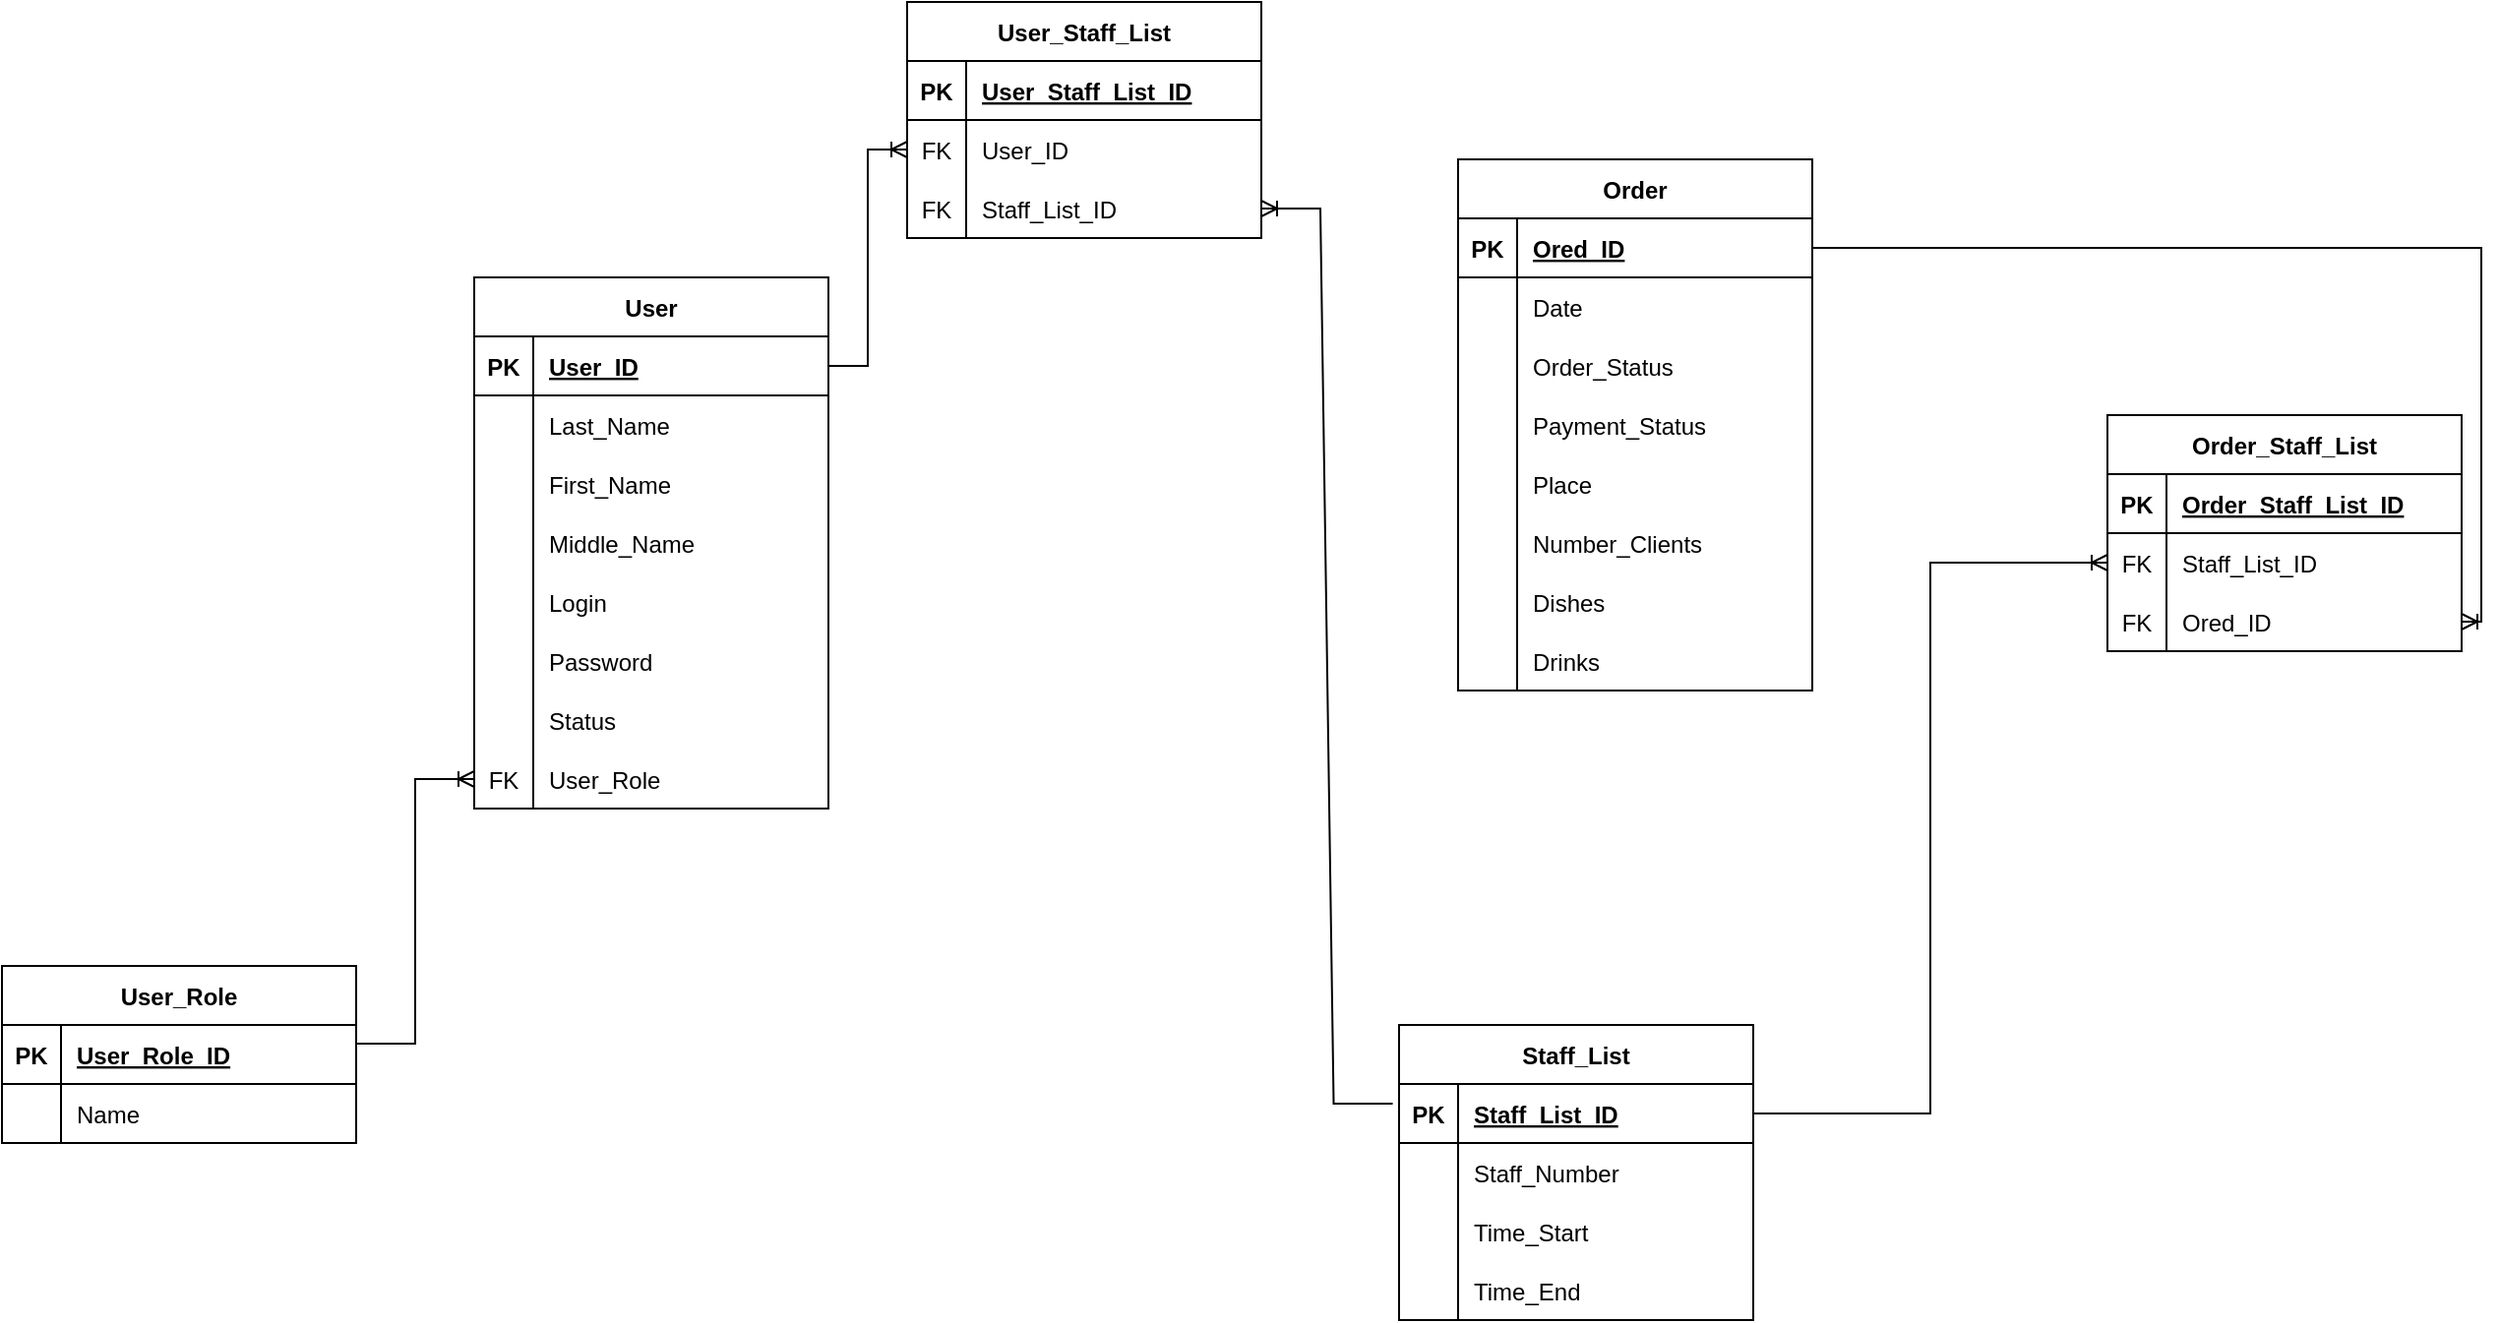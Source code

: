 <mxfile version="20.8.16" type="device"><diagram name="Страница 1" id="zB08UX2SYk8pVAGj40xr"><mxGraphModel dx="2261" dy="835" grid="1" gridSize="10" guides="1" tooltips="1" connect="1" arrows="1" fold="1" page="1" pageScale="1" pageWidth="827" pageHeight="1169" math="0" shadow="0"><root><mxCell id="0"/><mxCell id="1" parent="0"/><mxCell id="jlNFpB_S_XCwEvl9Wwfa-1" value="User" style="shape=table;startSize=30;container=1;collapsible=1;childLayout=tableLayout;fixedRows=1;rowLines=0;fontStyle=1;align=center;resizeLast=1;" vertex="1" parent="1"><mxGeometry x="50" y="140" width="180" height="270" as="geometry"/></mxCell><mxCell id="jlNFpB_S_XCwEvl9Wwfa-2" value="" style="shape=tableRow;horizontal=0;startSize=0;swimlaneHead=0;swimlaneBody=0;fillColor=none;collapsible=0;dropTarget=0;points=[[0,0.5],[1,0.5]];portConstraint=eastwest;top=0;left=0;right=0;bottom=1;" vertex="1" parent="jlNFpB_S_XCwEvl9Wwfa-1"><mxGeometry y="30" width="180" height="30" as="geometry"/></mxCell><mxCell id="jlNFpB_S_XCwEvl9Wwfa-3" value="PK" style="shape=partialRectangle;connectable=0;fillColor=none;top=0;left=0;bottom=0;right=0;fontStyle=1;overflow=hidden;" vertex="1" parent="jlNFpB_S_XCwEvl9Wwfa-2"><mxGeometry width="30" height="30" as="geometry"><mxRectangle width="30" height="30" as="alternateBounds"/></mxGeometry></mxCell><mxCell id="jlNFpB_S_XCwEvl9Wwfa-4" value="User_ID" style="shape=partialRectangle;connectable=0;fillColor=none;top=0;left=0;bottom=0;right=0;align=left;spacingLeft=6;fontStyle=5;overflow=hidden;" vertex="1" parent="jlNFpB_S_XCwEvl9Wwfa-2"><mxGeometry x="30" width="150" height="30" as="geometry"><mxRectangle width="150" height="30" as="alternateBounds"/></mxGeometry></mxCell><mxCell id="jlNFpB_S_XCwEvl9Wwfa-5" value="" style="shape=tableRow;horizontal=0;startSize=0;swimlaneHead=0;swimlaneBody=0;fillColor=none;collapsible=0;dropTarget=0;points=[[0,0.5],[1,0.5]];portConstraint=eastwest;top=0;left=0;right=0;bottom=0;" vertex="1" parent="jlNFpB_S_XCwEvl9Wwfa-1"><mxGeometry y="60" width="180" height="30" as="geometry"/></mxCell><mxCell id="jlNFpB_S_XCwEvl9Wwfa-6" value="" style="shape=partialRectangle;connectable=0;fillColor=none;top=0;left=0;bottom=0;right=0;editable=1;overflow=hidden;" vertex="1" parent="jlNFpB_S_XCwEvl9Wwfa-5"><mxGeometry width="30" height="30" as="geometry"><mxRectangle width="30" height="30" as="alternateBounds"/></mxGeometry></mxCell><mxCell id="jlNFpB_S_XCwEvl9Wwfa-7" value="Last_Name" style="shape=partialRectangle;connectable=0;fillColor=none;top=0;left=0;bottom=0;right=0;align=left;spacingLeft=6;overflow=hidden;" vertex="1" parent="jlNFpB_S_XCwEvl9Wwfa-5"><mxGeometry x="30" width="150" height="30" as="geometry"><mxRectangle width="150" height="30" as="alternateBounds"/></mxGeometry></mxCell><mxCell id="jlNFpB_S_XCwEvl9Wwfa-8" value="" style="shape=tableRow;horizontal=0;startSize=0;swimlaneHead=0;swimlaneBody=0;fillColor=none;collapsible=0;dropTarget=0;points=[[0,0.5],[1,0.5]];portConstraint=eastwest;top=0;left=0;right=0;bottom=0;" vertex="1" parent="jlNFpB_S_XCwEvl9Wwfa-1"><mxGeometry y="90" width="180" height="30" as="geometry"/></mxCell><mxCell id="jlNFpB_S_XCwEvl9Wwfa-9" value="" style="shape=partialRectangle;connectable=0;fillColor=none;top=0;left=0;bottom=0;right=0;editable=1;overflow=hidden;" vertex="1" parent="jlNFpB_S_XCwEvl9Wwfa-8"><mxGeometry width="30" height="30" as="geometry"><mxRectangle width="30" height="30" as="alternateBounds"/></mxGeometry></mxCell><mxCell id="jlNFpB_S_XCwEvl9Wwfa-10" value="First_Name" style="shape=partialRectangle;connectable=0;fillColor=none;top=0;left=0;bottom=0;right=0;align=left;spacingLeft=6;overflow=hidden;" vertex="1" parent="jlNFpB_S_XCwEvl9Wwfa-8"><mxGeometry x="30" width="150" height="30" as="geometry"><mxRectangle width="150" height="30" as="alternateBounds"/></mxGeometry></mxCell><mxCell id="jlNFpB_S_XCwEvl9Wwfa-11" value="" style="shape=tableRow;horizontal=0;startSize=0;swimlaneHead=0;swimlaneBody=0;fillColor=none;collapsible=0;dropTarget=0;points=[[0,0.5],[1,0.5]];portConstraint=eastwest;top=0;left=0;right=0;bottom=0;" vertex="1" parent="jlNFpB_S_XCwEvl9Wwfa-1"><mxGeometry y="120" width="180" height="30" as="geometry"/></mxCell><mxCell id="jlNFpB_S_XCwEvl9Wwfa-12" value="" style="shape=partialRectangle;connectable=0;fillColor=none;top=0;left=0;bottom=0;right=0;editable=1;overflow=hidden;" vertex="1" parent="jlNFpB_S_XCwEvl9Wwfa-11"><mxGeometry width="30" height="30" as="geometry"><mxRectangle width="30" height="30" as="alternateBounds"/></mxGeometry></mxCell><mxCell id="jlNFpB_S_XCwEvl9Wwfa-13" value="Middle_Name" style="shape=partialRectangle;connectable=0;fillColor=none;top=0;left=0;bottom=0;right=0;align=left;spacingLeft=6;overflow=hidden;" vertex="1" parent="jlNFpB_S_XCwEvl9Wwfa-11"><mxGeometry x="30" width="150" height="30" as="geometry"><mxRectangle width="150" height="30" as="alternateBounds"/></mxGeometry></mxCell><mxCell id="jlNFpB_S_XCwEvl9Wwfa-66" value="" style="shape=tableRow;horizontal=0;startSize=0;swimlaneHead=0;swimlaneBody=0;fillColor=none;collapsible=0;dropTarget=0;points=[[0,0.5],[1,0.5]];portConstraint=eastwest;top=0;left=0;right=0;bottom=0;" vertex="1" parent="jlNFpB_S_XCwEvl9Wwfa-1"><mxGeometry y="150" width="180" height="30" as="geometry"/></mxCell><mxCell id="jlNFpB_S_XCwEvl9Wwfa-67" value="" style="shape=partialRectangle;connectable=0;fillColor=none;top=0;left=0;bottom=0;right=0;editable=1;overflow=hidden;" vertex="1" parent="jlNFpB_S_XCwEvl9Wwfa-66"><mxGeometry width="30" height="30" as="geometry"><mxRectangle width="30" height="30" as="alternateBounds"/></mxGeometry></mxCell><mxCell id="jlNFpB_S_XCwEvl9Wwfa-68" value="Login" style="shape=partialRectangle;connectable=0;fillColor=none;top=0;left=0;bottom=0;right=0;align=left;spacingLeft=6;overflow=hidden;" vertex="1" parent="jlNFpB_S_XCwEvl9Wwfa-66"><mxGeometry x="30" width="150" height="30" as="geometry"><mxRectangle width="150" height="30" as="alternateBounds"/></mxGeometry></mxCell><mxCell id="jlNFpB_S_XCwEvl9Wwfa-69" value="" style="shape=tableRow;horizontal=0;startSize=0;swimlaneHead=0;swimlaneBody=0;fillColor=none;collapsible=0;dropTarget=0;points=[[0,0.5],[1,0.5]];portConstraint=eastwest;top=0;left=0;right=0;bottom=0;" vertex="1" parent="jlNFpB_S_XCwEvl9Wwfa-1"><mxGeometry y="180" width="180" height="30" as="geometry"/></mxCell><mxCell id="jlNFpB_S_XCwEvl9Wwfa-70" value="" style="shape=partialRectangle;connectable=0;fillColor=none;top=0;left=0;bottom=0;right=0;editable=1;overflow=hidden;" vertex="1" parent="jlNFpB_S_XCwEvl9Wwfa-69"><mxGeometry width="30" height="30" as="geometry"><mxRectangle width="30" height="30" as="alternateBounds"/></mxGeometry></mxCell><mxCell id="jlNFpB_S_XCwEvl9Wwfa-71" value="Password" style="shape=partialRectangle;connectable=0;fillColor=none;top=0;left=0;bottom=0;right=0;align=left;spacingLeft=6;overflow=hidden;" vertex="1" parent="jlNFpB_S_XCwEvl9Wwfa-69"><mxGeometry x="30" width="150" height="30" as="geometry"><mxRectangle width="150" height="30" as="alternateBounds"/></mxGeometry></mxCell><mxCell id="jlNFpB_S_XCwEvl9Wwfa-72" value="" style="shape=tableRow;horizontal=0;startSize=0;swimlaneHead=0;swimlaneBody=0;fillColor=none;collapsible=0;dropTarget=0;points=[[0,0.5],[1,0.5]];portConstraint=eastwest;top=0;left=0;right=0;bottom=0;" vertex="1" parent="jlNFpB_S_XCwEvl9Wwfa-1"><mxGeometry y="210" width="180" height="30" as="geometry"/></mxCell><mxCell id="jlNFpB_S_XCwEvl9Wwfa-73" value="" style="shape=partialRectangle;connectable=0;fillColor=none;top=0;left=0;bottom=0;right=0;editable=1;overflow=hidden;" vertex="1" parent="jlNFpB_S_XCwEvl9Wwfa-72"><mxGeometry width="30" height="30" as="geometry"><mxRectangle width="30" height="30" as="alternateBounds"/></mxGeometry></mxCell><mxCell id="jlNFpB_S_XCwEvl9Wwfa-74" value="Status" style="shape=partialRectangle;connectable=0;fillColor=none;top=0;left=0;bottom=0;right=0;align=left;spacingLeft=6;overflow=hidden;" vertex="1" parent="jlNFpB_S_XCwEvl9Wwfa-72"><mxGeometry x="30" width="150" height="30" as="geometry"><mxRectangle width="150" height="30" as="alternateBounds"/></mxGeometry></mxCell><mxCell id="jlNFpB_S_XCwEvl9Wwfa-75" value="" style="shape=tableRow;horizontal=0;startSize=0;swimlaneHead=0;swimlaneBody=0;fillColor=none;collapsible=0;dropTarget=0;points=[[0,0.5],[1,0.5]];portConstraint=eastwest;top=0;left=0;right=0;bottom=0;" vertex="1" parent="jlNFpB_S_XCwEvl9Wwfa-1"><mxGeometry y="240" width="180" height="30" as="geometry"/></mxCell><mxCell id="jlNFpB_S_XCwEvl9Wwfa-76" value="FK" style="shape=partialRectangle;connectable=0;fillColor=none;top=0;left=0;bottom=0;right=0;fontStyle=0;overflow=hidden;" vertex="1" parent="jlNFpB_S_XCwEvl9Wwfa-75"><mxGeometry width="30" height="30" as="geometry"><mxRectangle width="30" height="30" as="alternateBounds"/></mxGeometry></mxCell><mxCell id="jlNFpB_S_XCwEvl9Wwfa-77" value="User_Role" style="shape=partialRectangle;connectable=0;fillColor=none;top=0;left=0;bottom=0;right=0;align=left;spacingLeft=6;fontStyle=0;overflow=hidden;" vertex="1" parent="jlNFpB_S_XCwEvl9Wwfa-75"><mxGeometry x="30" width="150" height="30" as="geometry"><mxRectangle width="150" height="30" as="alternateBounds"/></mxGeometry></mxCell><mxCell id="jlNFpB_S_XCwEvl9Wwfa-14" value="Order" style="shape=table;startSize=30;container=1;collapsible=1;childLayout=tableLayout;fixedRows=1;rowLines=0;fontStyle=1;align=center;resizeLast=1;" vertex="1" parent="1"><mxGeometry x="550" y="80" width="180" height="270" as="geometry"/></mxCell><mxCell id="jlNFpB_S_XCwEvl9Wwfa-15" value="" style="shape=tableRow;horizontal=0;startSize=0;swimlaneHead=0;swimlaneBody=0;fillColor=none;collapsible=0;dropTarget=0;points=[[0,0.5],[1,0.5]];portConstraint=eastwest;top=0;left=0;right=0;bottom=1;" vertex="1" parent="jlNFpB_S_XCwEvl9Wwfa-14"><mxGeometry y="30" width="180" height="30" as="geometry"/></mxCell><mxCell id="jlNFpB_S_XCwEvl9Wwfa-16" value="PK" style="shape=partialRectangle;connectable=0;fillColor=none;top=0;left=0;bottom=0;right=0;fontStyle=1;overflow=hidden;" vertex="1" parent="jlNFpB_S_XCwEvl9Wwfa-15"><mxGeometry width="30" height="30" as="geometry"><mxRectangle width="30" height="30" as="alternateBounds"/></mxGeometry></mxCell><mxCell id="jlNFpB_S_XCwEvl9Wwfa-17" value="Ored_ID" style="shape=partialRectangle;connectable=0;fillColor=none;top=0;left=0;bottom=0;right=0;align=left;spacingLeft=6;fontStyle=5;overflow=hidden;" vertex="1" parent="jlNFpB_S_XCwEvl9Wwfa-15"><mxGeometry x="30" width="150" height="30" as="geometry"><mxRectangle width="150" height="30" as="alternateBounds"/></mxGeometry></mxCell><mxCell id="jlNFpB_S_XCwEvl9Wwfa-18" value="" style="shape=tableRow;horizontal=0;startSize=0;swimlaneHead=0;swimlaneBody=0;fillColor=none;collapsible=0;dropTarget=0;points=[[0,0.5],[1,0.5]];portConstraint=eastwest;top=0;left=0;right=0;bottom=0;" vertex="1" parent="jlNFpB_S_XCwEvl9Wwfa-14"><mxGeometry y="60" width="180" height="30" as="geometry"/></mxCell><mxCell id="jlNFpB_S_XCwEvl9Wwfa-19" value="" style="shape=partialRectangle;connectable=0;fillColor=none;top=0;left=0;bottom=0;right=0;editable=1;overflow=hidden;" vertex="1" parent="jlNFpB_S_XCwEvl9Wwfa-18"><mxGeometry width="30" height="30" as="geometry"><mxRectangle width="30" height="30" as="alternateBounds"/></mxGeometry></mxCell><mxCell id="jlNFpB_S_XCwEvl9Wwfa-20" value="Date" style="shape=partialRectangle;connectable=0;fillColor=none;top=0;left=0;bottom=0;right=0;align=left;spacingLeft=6;overflow=hidden;" vertex="1" parent="jlNFpB_S_XCwEvl9Wwfa-18"><mxGeometry x="30" width="150" height="30" as="geometry"><mxRectangle width="150" height="30" as="alternateBounds"/></mxGeometry></mxCell><mxCell id="jlNFpB_S_XCwEvl9Wwfa-21" value="" style="shape=tableRow;horizontal=0;startSize=0;swimlaneHead=0;swimlaneBody=0;fillColor=none;collapsible=0;dropTarget=0;points=[[0,0.5],[1,0.5]];portConstraint=eastwest;top=0;left=0;right=0;bottom=0;" vertex="1" parent="jlNFpB_S_XCwEvl9Wwfa-14"><mxGeometry y="90" width="180" height="30" as="geometry"/></mxCell><mxCell id="jlNFpB_S_XCwEvl9Wwfa-22" value="" style="shape=partialRectangle;connectable=0;fillColor=none;top=0;left=0;bottom=0;right=0;editable=1;overflow=hidden;" vertex="1" parent="jlNFpB_S_XCwEvl9Wwfa-21"><mxGeometry width="30" height="30" as="geometry"><mxRectangle width="30" height="30" as="alternateBounds"/></mxGeometry></mxCell><mxCell id="jlNFpB_S_XCwEvl9Wwfa-23" value="Order_Status" style="shape=partialRectangle;connectable=0;fillColor=none;top=0;left=0;bottom=0;right=0;align=left;spacingLeft=6;overflow=hidden;" vertex="1" parent="jlNFpB_S_XCwEvl9Wwfa-21"><mxGeometry x="30" width="150" height="30" as="geometry"><mxRectangle width="150" height="30" as="alternateBounds"/></mxGeometry></mxCell><mxCell id="jlNFpB_S_XCwEvl9Wwfa-24" value="" style="shape=tableRow;horizontal=0;startSize=0;swimlaneHead=0;swimlaneBody=0;fillColor=none;collapsible=0;dropTarget=0;points=[[0,0.5],[1,0.5]];portConstraint=eastwest;top=0;left=0;right=0;bottom=0;" vertex="1" parent="jlNFpB_S_XCwEvl9Wwfa-14"><mxGeometry y="120" width="180" height="30" as="geometry"/></mxCell><mxCell id="jlNFpB_S_XCwEvl9Wwfa-25" value="" style="shape=partialRectangle;connectable=0;fillColor=none;top=0;left=0;bottom=0;right=0;editable=1;overflow=hidden;" vertex="1" parent="jlNFpB_S_XCwEvl9Wwfa-24"><mxGeometry width="30" height="30" as="geometry"><mxRectangle width="30" height="30" as="alternateBounds"/></mxGeometry></mxCell><mxCell id="jlNFpB_S_XCwEvl9Wwfa-26" value="Payment_Status" style="shape=partialRectangle;connectable=0;fillColor=none;top=0;left=0;bottom=0;right=0;align=left;spacingLeft=6;overflow=hidden;" vertex="1" parent="jlNFpB_S_XCwEvl9Wwfa-24"><mxGeometry x="30" width="150" height="30" as="geometry"><mxRectangle width="150" height="30" as="alternateBounds"/></mxGeometry></mxCell><mxCell id="jlNFpB_S_XCwEvl9Wwfa-79" value="" style="shape=tableRow;horizontal=0;startSize=0;swimlaneHead=0;swimlaneBody=0;fillColor=none;collapsible=0;dropTarget=0;points=[[0,0.5],[1,0.5]];portConstraint=eastwest;top=0;left=0;right=0;bottom=0;" vertex="1" parent="jlNFpB_S_XCwEvl9Wwfa-14"><mxGeometry y="150" width="180" height="30" as="geometry"/></mxCell><mxCell id="jlNFpB_S_XCwEvl9Wwfa-80" value="" style="shape=partialRectangle;connectable=0;fillColor=none;top=0;left=0;bottom=0;right=0;editable=1;overflow=hidden;" vertex="1" parent="jlNFpB_S_XCwEvl9Wwfa-79"><mxGeometry width="30" height="30" as="geometry"><mxRectangle width="30" height="30" as="alternateBounds"/></mxGeometry></mxCell><mxCell id="jlNFpB_S_XCwEvl9Wwfa-81" value="Place" style="shape=partialRectangle;connectable=0;fillColor=none;top=0;left=0;bottom=0;right=0;align=left;spacingLeft=6;overflow=hidden;" vertex="1" parent="jlNFpB_S_XCwEvl9Wwfa-79"><mxGeometry x="30" width="150" height="30" as="geometry"><mxRectangle width="150" height="30" as="alternateBounds"/></mxGeometry></mxCell><mxCell id="jlNFpB_S_XCwEvl9Wwfa-82" value="" style="shape=tableRow;horizontal=0;startSize=0;swimlaneHead=0;swimlaneBody=0;fillColor=none;collapsible=0;dropTarget=0;points=[[0,0.5],[1,0.5]];portConstraint=eastwest;top=0;left=0;right=0;bottom=0;" vertex="1" parent="jlNFpB_S_XCwEvl9Wwfa-14"><mxGeometry y="180" width="180" height="30" as="geometry"/></mxCell><mxCell id="jlNFpB_S_XCwEvl9Wwfa-83" value="" style="shape=partialRectangle;connectable=0;fillColor=none;top=0;left=0;bottom=0;right=0;editable=1;overflow=hidden;" vertex="1" parent="jlNFpB_S_XCwEvl9Wwfa-82"><mxGeometry width="30" height="30" as="geometry"><mxRectangle width="30" height="30" as="alternateBounds"/></mxGeometry></mxCell><mxCell id="jlNFpB_S_XCwEvl9Wwfa-84" value="Number_Clients" style="shape=partialRectangle;connectable=0;fillColor=none;top=0;left=0;bottom=0;right=0;align=left;spacingLeft=6;overflow=hidden;" vertex="1" parent="jlNFpB_S_XCwEvl9Wwfa-82"><mxGeometry x="30" width="150" height="30" as="geometry"><mxRectangle width="150" height="30" as="alternateBounds"/></mxGeometry></mxCell><mxCell id="jlNFpB_S_XCwEvl9Wwfa-85" value="" style="shape=tableRow;horizontal=0;startSize=0;swimlaneHead=0;swimlaneBody=0;fillColor=none;collapsible=0;dropTarget=0;points=[[0,0.5],[1,0.5]];portConstraint=eastwest;top=0;left=0;right=0;bottom=0;" vertex="1" parent="jlNFpB_S_XCwEvl9Wwfa-14"><mxGeometry y="210" width="180" height="30" as="geometry"/></mxCell><mxCell id="jlNFpB_S_XCwEvl9Wwfa-86" value="" style="shape=partialRectangle;connectable=0;fillColor=none;top=0;left=0;bottom=0;right=0;editable=1;overflow=hidden;" vertex="1" parent="jlNFpB_S_XCwEvl9Wwfa-85"><mxGeometry width="30" height="30" as="geometry"><mxRectangle width="30" height="30" as="alternateBounds"/></mxGeometry></mxCell><mxCell id="jlNFpB_S_XCwEvl9Wwfa-87" value="Dishes" style="shape=partialRectangle;connectable=0;fillColor=none;top=0;left=0;bottom=0;right=0;align=left;spacingLeft=6;overflow=hidden;" vertex="1" parent="jlNFpB_S_XCwEvl9Wwfa-85"><mxGeometry x="30" width="150" height="30" as="geometry"><mxRectangle width="150" height="30" as="alternateBounds"/></mxGeometry></mxCell><mxCell id="jlNFpB_S_XCwEvl9Wwfa-88" value="" style="shape=tableRow;horizontal=0;startSize=0;swimlaneHead=0;swimlaneBody=0;fillColor=none;collapsible=0;dropTarget=0;points=[[0,0.5],[1,0.5]];portConstraint=eastwest;top=0;left=0;right=0;bottom=0;" vertex="1" parent="jlNFpB_S_XCwEvl9Wwfa-14"><mxGeometry y="240" width="180" height="30" as="geometry"/></mxCell><mxCell id="jlNFpB_S_XCwEvl9Wwfa-89" value="" style="shape=partialRectangle;connectable=0;fillColor=none;top=0;left=0;bottom=0;right=0;editable=1;overflow=hidden;" vertex="1" parent="jlNFpB_S_XCwEvl9Wwfa-88"><mxGeometry width="30" height="30" as="geometry"><mxRectangle width="30" height="30" as="alternateBounds"/></mxGeometry></mxCell><mxCell id="jlNFpB_S_XCwEvl9Wwfa-90" value="Drinks" style="shape=partialRectangle;connectable=0;fillColor=none;top=0;left=0;bottom=0;right=0;align=left;spacingLeft=6;overflow=hidden;" vertex="1" parent="jlNFpB_S_XCwEvl9Wwfa-88"><mxGeometry x="30" width="150" height="30" as="geometry"><mxRectangle width="150" height="30" as="alternateBounds"/></mxGeometry></mxCell><mxCell id="jlNFpB_S_XCwEvl9Wwfa-27" value="Staff_List" style="shape=table;startSize=30;container=1;collapsible=1;childLayout=tableLayout;fixedRows=1;rowLines=0;fontStyle=1;align=center;resizeLast=1;" vertex="1" parent="1"><mxGeometry x="520" y="520" width="180" height="150" as="geometry"/></mxCell><mxCell id="jlNFpB_S_XCwEvl9Wwfa-28" value="" style="shape=tableRow;horizontal=0;startSize=0;swimlaneHead=0;swimlaneBody=0;fillColor=none;collapsible=0;dropTarget=0;points=[[0,0.5],[1,0.5]];portConstraint=eastwest;top=0;left=0;right=0;bottom=1;" vertex="1" parent="jlNFpB_S_XCwEvl9Wwfa-27"><mxGeometry y="30" width="180" height="30" as="geometry"/></mxCell><mxCell id="jlNFpB_S_XCwEvl9Wwfa-29" value="PK" style="shape=partialRectangle;connectable=0;fillColor=none;top=0;left=0;bottom=0;right=0;fontStyle=1;overflow=hidden;" vertex="1" parent="jlNFpB_S_XCwEvl9Wwfa-28"><mxGeometry width="30" height="30" as="geometry"><mxRectangle width="30" height="30" as="alternateBounds"/></mxGeometry></mxCell><mxCell id="jlNFpB_S_XCwEvl9Wwfa-30" value="Staff_List_ID" style="shape=partialRectangle;connectable=0;fillColor=none;top=0;left=0;bottom=0;right=0;align=left;spacingLeft=6;fontStyle=5;overflow=hidden;" vertex="1" parent="jlNFpB_S_XCwEvl9Wwfa-28"><mxGeometry x="30" width="150" height="30" as="geometry"><mxRectangle width="150" height="30" as="alternateBounds"/></mxGeometry></mxCell><mxCell id="jlNFpB_S_XCwEvl9Wwfa-31" value="" style="shape=tableRow;horizontal=0;startSize=0;swimlaneHead=0;swimlaneBody=0;fillColor=none;collapsible=0;dropTarget=0;points=[[0,0.5],[1,0.5]];portConstraint=eastwest;top=0;left=0;right=0;bottom=0;" vertex="1" parent="jlNFpB_S_XCwEvl9Wwfa-27"><mxGeometry y="60" width="180" height="30" as="geometry"/></mxCell><mxCell id="jlNFpB_S_XCwEvl9Wwfa-32" value="" style="shape=partialRectangle;connectable=0;fillColor=none;top=0;left=0;bottom=0;right=0;editable=1;overflow=hidden;" vertex="1" parent="jlNFpB_S_XCwEvl9Wwfa-31"><mxGeometry width="30" height="30" as="geometry"><mxRectangle width="30" height="30" as="alternateBounds"/></mxGeometry></mxCell><mxCell id="jlNFpB_S_XCwEvl9Wwfa-33" value="Staff_Number" style="shape=partialRectangle;connectable=0;fillColor=none;top=0;left=0;bottom=0;right=0;align=left;spacingLeft=6;overflow=hidden;" vertex="1" parent="jlNFpB_S_XCwEvl9Wwfa-31"><mxGeometry x="30" width="150" height="30" as="geometry"><mxRectangle width="150" height="30" as="alternateBounds"/></mxGeometry></mxCell><mxCell id="jlNFpB_S_XCwEvl9Wwfa-34" value="" style="shape=tableRow;horizontal=0;startSize=0;swimlaneHead=0;swimlaneBody=0;fillColor=none;collapsible=0;dropTarget=0;points=[[0,0.5],[1,0.5]];portConstraint=eastwest;top=0;left=0;right=0;bottom=0;" vertex="1" parent="jlNFpB_S_XCwEvl9Wwfa-27"><mxGeometry y="90" width="180" height="30" as="geometry"/></mxCell><mxCell id="jlNFpB_S_XCwEvl9Wwfa-35" value="" style="shape=partialRectangle;connectable=0;fillColor=none;top=0;left=0;bottom=0;right=0;editable=1;overflow=hidden;" vertex="1" parent="jlNFpB_S_XCwEvl9Wwfa-34"><mxGeometry width="30" height="30" as="geometry"><mxRectangle width="30" height="30" as="alternateBounds"/></mxGeometry></mxCell><mxCell id="jlNFpB_S_XCwEvl9Wwfa-36" value="Time_Start" style="shape=partialRectangle;connectable=0;fillColor=none;top=0;left=0;bottom=0;right=0;align=left;spacingLeft=6;overflow=hidden;" vertex="1" parent="jlNFpB_S_XCwEvl9Wwfa-34"><mxGeometry x="30" width="150" height="30" as="geometry"><mxRectangle width="150" height="30" as="alternateBounds"/></mxGeometry></mxCell><mxCell id="jlNFpB_S_XCwEvl9Wwfa-37" value="" style="shape=tableRow;horizontal=0;startSize=0;swimlaneHead=0;swimlaneBody=0;fillColor=none;collapsible=0;dropTarget=0;points=[[0,0.5],[1,0.5]];portConstraint=eastwest;top=0;left=0;right=0;bottom=0;" vertex="1" parent="jlNFpB_S_XCwEvl9Wwfa-27"><mxGeometry y="120" width="180" height="30" as="geometry"/></mxCell><mxCell id="jlNFpB_S_XCwEvl9Wwfa-38" value="" style="shape=partialRectangle;connectable=0;fillColor=none;top=0;left=0;bottom=0;right=0;editable=1;overflow=hidden;" vertex="1" parent="jlNFpB_S_XCwEvl9Wwfa-37"><mxGeometry width="30" height="30" as="geometry"><mxRectangle width="30" height="30" as="alternateBounds"/></mxGeometry></mxCell><mxCell id="jlNFpB_S_XCwEvl9Wwfa-39" value="Time_End" style="shape=partialRectangle;connectable=0;fillColor=none;top=0;left=0;bottom=0;right=0;align=left;spacingLeft=6;overflow=hidden;" vertex="1" parent="jlNFpB_S_XCwEvl9Wwfa-37"><mxGeometry x="30" width="150" height="30" as="geometry"><mxRectangle width="150" height="30" as="alternateBounds"/></mxGeometry></mxCell><mxCell id="jlNFpB_S_XCwEvl9Wwfa-40" value="User_Role" style="shape=table;startSize=30;container=1;collapsible=1;childLayout=tableLayout;fixedRows=1;rowLines=0;fontStyle=1;align=center;resizeLast=1;" vertex="1" parent="1"><mxGeometry x="-190" y="490" width="180" height="90" as="geometry"/></mxCell><mxCell id="jlNFpB_S_XCwEvl9Wwfa-41" value="" style="shape=tableRow;horizontal=0;startSize=0;swimlaneHead=0;swimlaneBody=0;fillColor=none;collapsible=0;dropTarget=0;points=[[0,0.5],[1,0.5]];portConstraint=eastwest;top=0;left=0;right=0;bottom=1;" vertex="1" parent="jlNFpB_S_XCwEvl9Wwfa-40"><mxGeometry y="30" width="180" height="30" as="geometry"/></mxCell><mxCell id="jlNFpB_S_XCwEvl9Wwfa-42" value="PK" style="shape=partialRectangle;connectable=0;fillColor=none;top=0;left=0;bottom=0;right=0;fontStyle=1;overflow=hidden;" vertex="1" parent="jlNFpB_S_XCwEvl9Wwfa-41"><mxGeometry width="30" height="30" as="geometry"><mxRectangle width="30" height="30" as="alternateBounds"/></mxGeometry></mxCell><mxCell id="jlNFpB_S_XCwEvl9Wwfa-43" value="User_Role_ID" style="shape=partialRectangle;connectable=0;fillColor=none;top=0;left=0;bottom=0;right=0;align=left;spacingLeft=6;fontStyle=5;overflow=hidden;" vertex="1" parent="jlNFpB_S_XCwEvl9Wwfa-41"><mxGeometry x="30" width="150" height="30" as="geometry"><mxRectangle width="150" height="30" as="alternateBounds"/></mxGeometry></mxCell><mxCell id="jlNFpB_S_XCwEvl9Wwfa-44" value="" style="shape=tableRow;horizontal=0;startSize=0;swimlaneHead=0;swimlaneBody=0;fillColor=none;collapsible=0;dropTarget=0;points=[[0,0.5],[1,0.5]];portConstraint=eastwest;top=0;left=0;right=0;bottom=0;" vertex="1" parent="jlNFpB_S_XCwEvl9Wwfa-40"><mxGeometry y="60" width="180" height="30" as="geometry"/></mxCell><mxCell id="jlNFpB_S_XCwEvl9Wwfa-45" value="" style="shape=partialRectangle;connectable=0;fillColor=none;top=0;left=0;bottom=0;right=0;editable=1;overflow=hidden;" vertex="1" parent="jlNFpB_S_XCwEvl9Wwfa-44"><mxGeometry width="30" height="30" as="geometry"><mxRectangle width="30" height="30" as="alternateBounds"/></mxGeometry></mxCell><mxCell id="jlNFpB_S_XCwEvl9Wwfa-46" value="Name" style="shape=partialRectangle;connectable=0;fillColor=none;top=0;left=0;bottom=0;right=0;align=left;spacingLeft=6;overflow=hidden;" vertex="1" parent="jlNFpB_S_XCwEvl9Wwfa-44"><mxGeometry x="30" width="150" height="30" as="geometry"><mxRectangle width="150" height="30" as="alternateBounds"/></mxGeometry></mxCell><mxCell id="jlNFpB_S_XCwEvl9Wwfa-53" value="User_Staff_List" style="shape=table;startSize=30;container=1;collapsible=1;childLayout=tableLayout;fixedRows=1;rowLines=0;fontStyle=1;align=center;resizeLast=1;" vertex="1" parent="1"><mxGeometry x="270" width="180" height="120" as="geometry"/></mxCell><mxCell id="jlNFpB_S_XCwEvl9Wwfa-54" value="" style="shape=tableRow;horizontal=0;startSize=0;swimlaneHead=0;swimlaneBody=0;fillColor=none;collapsible=0;dropTarget=0;points=[[0,0.5],[1,0.5]];portConstraint=eastwest;top=0;left=0;right=0;bottom=1;" vertex="1" parent="jlNFpB_S_XCwEvl9Wwfa-53"><mxGeometry y="30" width="180" height="30" as="geometry"/></mxCell><mxCell id="jlNFpB_S_XCwEvl9Wwfa-55" value="PK" style="shape=partialRectangle;connectable=0;fillColor=none;top=0;left=0;bottom=0;right=0;fontStyle=1;overflow=hidden;" vertex="1" parent="jlNFpB_S_XCwEvl9Wwfa-54"><mxGeometry width="30" height="30" as="geometry"><mxRectangle width="30" height="30" as="alternateBounds"/></mxGeometry></mxCell><mxCell id="jlNFpB_S_XCwEvl9Wwfa-56" value="User_Staff_List_ID" style="shape=partialRectangle;connectable=0;fillColor=none;top=0;left=0;bottom=0;right=0;align=left;spacingLeft=6;fontStyle=5;overflow=hidden;" vertex="1" parent="jlNFpB_S_XCwEvl9Wwfa-54"><mxGeometry x="30" width="150" height="30" as="geometry"><mxRectangle width="150" height="30" as="alternateBounds"/></mxGeometry></mxCell><mxCell id="jlNFpB_S_XCwEvl9Wwfa-57" value="" style="shape=tableRow;horizontal=0;startSize=0;swimlaneHead=0;swimlaneBody=0;fillColor=none;collapsible=0;dropTarget=0;points=[[0,0.5],[1,0.5]];portConstraint=eastwest;top=0;left=0;right=0;bottom=0;" vertex="1" parent="jlNFpB_S_XCwEvl9Wwfa-53"><mxGeometry y="60" width="180" height="30" as="geometry"/></mxCell><mxCell id="jlNFpB_S_XCwEvl9Wwfa-58" value="FK" style="shape=partialRectangle;connectable=0;fillColor=none;top=0;left=0;bottom=0;right=0;editable=1;overflow=hidden;" vertex="1" parent="jlNFpB_S_XCwEvl9Wwfa-57"><mxGeometry width="30" height="30" as="geometry"><mxRectangle width="30" height="30" as="alternateBounds"/></mxGeometry></mxCell><mxCell id="jlNFpB_S_XCwEvl9Wwfa-59" value="User_ID" style="shape=partialRectangle;connectable=0;fillColor=none;top=0;left=0;bottom=0;right=0;align=left;spacingLeft=6;overflow=hidden;" vertex="1" parent="jlNFpB_S_XCwEvl9Wwfa-57"><mxGeometry x="30" width="150" height="30" as="geometry"><mxRectangle width="150" height="30" as="alternateBounds"/></mxGeometry></mxCell><mxCell id="jlNFpB_S_XCwEvl9Wwfa-60" value="" style="shape=tableRow;horizontal=0;startSize=0;swimlaneHead=0;swimlaneBody=0;fillColor=none;collapsible=0;dropTarget=0;points=[[0,0.5],[1,0.5]];portConstraint=eastwest;top=0;left=0;right=0;bottom=0;" vertex="1" parent="jlNFpB_S_XCwEvl9Wwfa-53"><mxGeometry y="90" width="180" height="30" as="geometry"/></mxCell><mxCell id="jlNFpB_S_XCwEvl9Wwfa-61" value="FK" style="shape=partialRectangle;connectable=0;fillColor=none;top=0;left=0;bottom=0;right=0;editable=1;overflow=hidden;" vertex="1" parent="jlNFpB_S_XCwEvl9Wwfa-60"><mxGeometry width="30" height="30" as="geometry"><mxRectangle width="30" height="30" as="alternateBounds"/></mxGeometry></mxCell><mxCell id="jlNFpB_S_XCwEvl9Wwfa-62" value="Staff_List_ID" style="shape=partialRectangle;connectable=0;fillColor=none;top=0;left=0;bottom=0;right=0;align=left;spacingLeft=6;overflow=hidden;" vertex="1" parent="jlNFpB_S_XCwEvl9Wwfa-60"><mxGeometry x="30" width="150" height="30" as="geometry"><mxRectangle width="150" height="30" as="alternateBounds"/></mxGeometry></mxCell><mxCell id="jlNFpB_S_XCwEvl9Wwfa-78" value="" style="edgeStyle=orthogonalEdgeStyle;fontSize=12;html=1;endArrow=ERoneToMany;rounded=0;exitX=1.003;exitY=0.317;exitDx=0;exitDy=0;exitPerimeter=0;entryX=0;entryY=0.5;entryDx=0;entryDy=0;" edge="1" parent="1" source="jlNFpB_S_XCwEvl9Wwfa-41" target="jlNFpB_S_XCwEvl9Wwfa-75"><mxGeometry width="100" height="100" relative="1" as="geometry"><mxPoint x="-40" y="450" as="sourcePoint"/><mxPoint x="60" y="350" as="targetPoint"/></mxGeometry></mxCell><mxCell id="jlNFpB_S_XCwEvl9Wwfa-91" value="" style="edgeStyle=orthogonalEdgeStyle;fontSize=12;html=1;endArrow=ERoneToMany;rounded=0;exitX=1;exitY=0.5;exitDx=0;exitDy=0;entryX=0;entryY=0.5;entryDx=0;entryDy=0;" edge="1" parent="1" source="jlNFpB_S_XCwEvl9Wwfa-2" target="jlNFpB_S_XCwEvl9Wwfa-57"><mxGeometry width="100" height="100" relative="1" as="geometry"><mxPoint x="360" y="310" as="sourcePoint"/><mxPoint x="460" y="210" as="targetPoint"/></mxGeometry></mxCell><mxCell id="jlNFpB_S_XCwEvl9Wwfa-92" value="" style="edgeStyle=entityRelationEdgeStyle;fontSize=12;html=1;endArrow=ERoneToMany;rounded=0;exitX=-0.018;exitY=0.334;exitDx=0;exitDy=0;exitPerimeter=0;entryX=1;entryY=0.5;entryDx=0;entryDy=0;" edge="1" parent="1" source="jlNFpB_S_XCwEvl9Wwfa-28" target="jlNFpB_S_XCwEvl9Wwfa-60"><mxGeometry width="100" height="100" relative="1" as="geometry"><mxPoint x="670" y="310" as="sourcePoint"/><mxPoint x="770" y="210" as="targetPoint"/></mxGeometry></mxCell><mxCell id="jlNFpB_S_XCwEvl9Wwfa-93" value="Order_Staff_List" style="shape=table;startSize=30;container=1;collapsible=1;childLayout=tableLayout;fixedRows=1;rowLines=0;fontStyle=1;align=center;resizeLast=1;" vertex="1" parent="1"><mxGeometry x="880" y="210" width="180" height="120" as="geometry"/></mxCell><mxCell id="jlNFpB_S_XCwEvl9Wwfa-94" value="" style="shape=tableRow;horizontal=0;startSize=0;swimlaneHead=0;swimlaneBody=0;fillColor=none;collapsible=0;dropTarget=0;points=[[0,0.5],[1,0.5]];portConstraint=eastwest;top=0;left=0;right=0;bottom=1;" vertex="1" parent="jlNFpB_S_XCwEvl9Wwfa-93"><mxGeometry y="30" width="180" height="30" as="geometry"/></mxCell><mxCell id="jlNFpB_S_XCwEvl9Wwfa-95" value="PK" style="shape=partialRectangle;connectable=0;fillColor=none;top=0;left=0;bottom=0;right=0;fontStyle=1;overflow=hidden;" vertex="1" parent="jlNFpB_S_XCwEvl9Wwfa-94"><mxGeometry width="30" height="30" as="geometry"><mxRectangle width="30" height="30" as="alternateBounds"/></mxGeometry></mxCell><mxCell id="jlNFpB_S_XCwEvl9Wwfa-96" value="Order_Staff_List_ID" style="shape=partialRectangle;connectable=0;fillColor=none;top=0;left=0;bottom=0;right=0;align=left;spacingLeft=6;fontStyle=5;overflow=hidden;" vertex="1" parent="jlNFpB_S_XCwEvl9Wwfa-94"><mxGeometry x="30" width="150" height="30" as="geometry"><mxRectangle width="150" height="30" as="alternateBounds"/></mxGeometry></mxCell><mxCell id="jlNFpB_S_XCwEvl9Wwfa-97" value="" style="shape=tableRow;horizontal=0;startSize=0;swimlaneHead=0;swimlaneBody=0;fillColor=none;collapsible=0;dropTarget=0;points=[[0,0.5],[1,0.5]];portConstraint=eastwest;top=0;left=0;right=0;bottom=0;" vertex="1" parent="jlNFpB_S_XCwEvl9Wwfa-93"><mxGeometry y="60" width="180" height="30" as="geometry"/></mxCell><mxCell id="jlNFpB_S_XCwEvl9Wwfa-98" value="FK" style="shape=partialRectangle;connectable=0;fillColor=none;top=0;left=0;bottom=0;right=0;editable=1;overflow=hidden;" vertex="1" parent="jlNFpB_S_XCwEvl9Wwfa-97"><mxGeometry width="30" height="30" as="geometry"><mxRectangle width="30" height="30" as="alternateBounds"/></mxGeometry></mxCell><mxCell id="jlNFpB_S_XCwEvl9Wwfa-99" value="Staff_List_ID" style="shape=partialRectangle;connectable=0;fillColor=none;top=0;left=0;bottom=0;right=0;align=left;spacingLeft=6;overflow=hidden;" vertex="1" parent="jlNFpB_S_XCwEvl9Wwfa-97"><mxGeometry x="30" width="150" height="30" as="geometry"><mxRectangle width="150" height="30" as="alternateBounds"/></mxGeometry></mxCell><mxCell id="jlNFpB_S_XCwEvl9Wwfa-100" value="" style="shape=tableRow;horizontal=0;startSize=0;swimlaneHead=0;swimlaneBody=0;fillColor=none;collapsible=0;dropTarget=0;points=[[0,0.5],[1,0.5]];portConstraint=eastwest;top=0;left=0;right=0;bottom=0;" vertex="1" parent="jlNFpB_S_XCwEvl9Wwfa-93"><mxGeometry y="90" width="180" height="30" as="geometry"/></mxCell><mxCell id="jlNFpB_S_XCwEvl9Wwfa-101" value="FK" style="shape=partialRectangle;connectable=0;fillColor=none;top=0;left=0;bottom=0;right=0;editable=1;overflow=hidden;" vertex="1" parent="jlNFpB_S_XCwEvl9Wwfa-100"><mxGeometry width="30" height="30" as="geometry"><mxRectangle width="30" height="30" as="alternateBounds"/></mxGeometry></mxCell><mxCell id="jlNFpB_S_XCwEvl9Wwfa-102" value="Ored_ID" style="shape=partialRectangle;connectable=0;fillColor=none;top=0;left=0;bottom=0;right=0;align=left;spacingLeft=6;overflow=hidden;" vertex="1" parent="jlNFpB_S_XCwEvl9Wwfa-100"><mxGeometry x="30" width="150" height="30" as="geometry"><mxRectangle width="150" height="30" as="alternateBounds"/></mxGeometry></mxCell><mxCell id="jlNFpB_S_XCwEvl9Wwfa-106" value="" style="edgeStyle=orthogonalEdgeStyle;fontSize=12;html=1;endArrow=ERoneToMany;rounded=0;exitX=1;exitY=0.5;exitDx=0;exitDy=0;entryX=0;entryY=0.5;entryDx=0;entryDy=0;" edge="1" parent="1" source="jlNFpB_S_XCwEvl9Wwfa-28" target="jlNFpB_S_XCwEvl9Wwfa-97"><mxGeometry width="100" height="100" relative="1" as="geometry"><mxPoint x="800" y="140" as="sourcePoint"/><mxPoint x="900" y="40" as="targetPoint"/></mxGeometry></mxCell><mxCell id="jlNFpB_S_XCwEvl9Wwfa-107" value="" style="edgeStyle=orthogonalEdgeStyle;fontSize=12;html=1;endArrow=ERoneToMany;rounded=0;exitX=1;exitY=0.5;exitDx=0;exitDy=0;entryX=1;entryY=0.5;entryDx=0;entryDy=0;" edge="1" parent="1" source="jlNFpB_S_XCwEvl9Wwfa-15" target="jlNFpB_S_XCwEvl9Wwfa-100"><mxGeometry width="100" height="100" relative="1" as="geometry"><mxPoint x="850" y="360" as="sourcePoint"/><mxPoint x="950" y="260" as="targetPoint"/></mxGeometry></mxCell></root></mxGraphModel></diagram></mxfile>